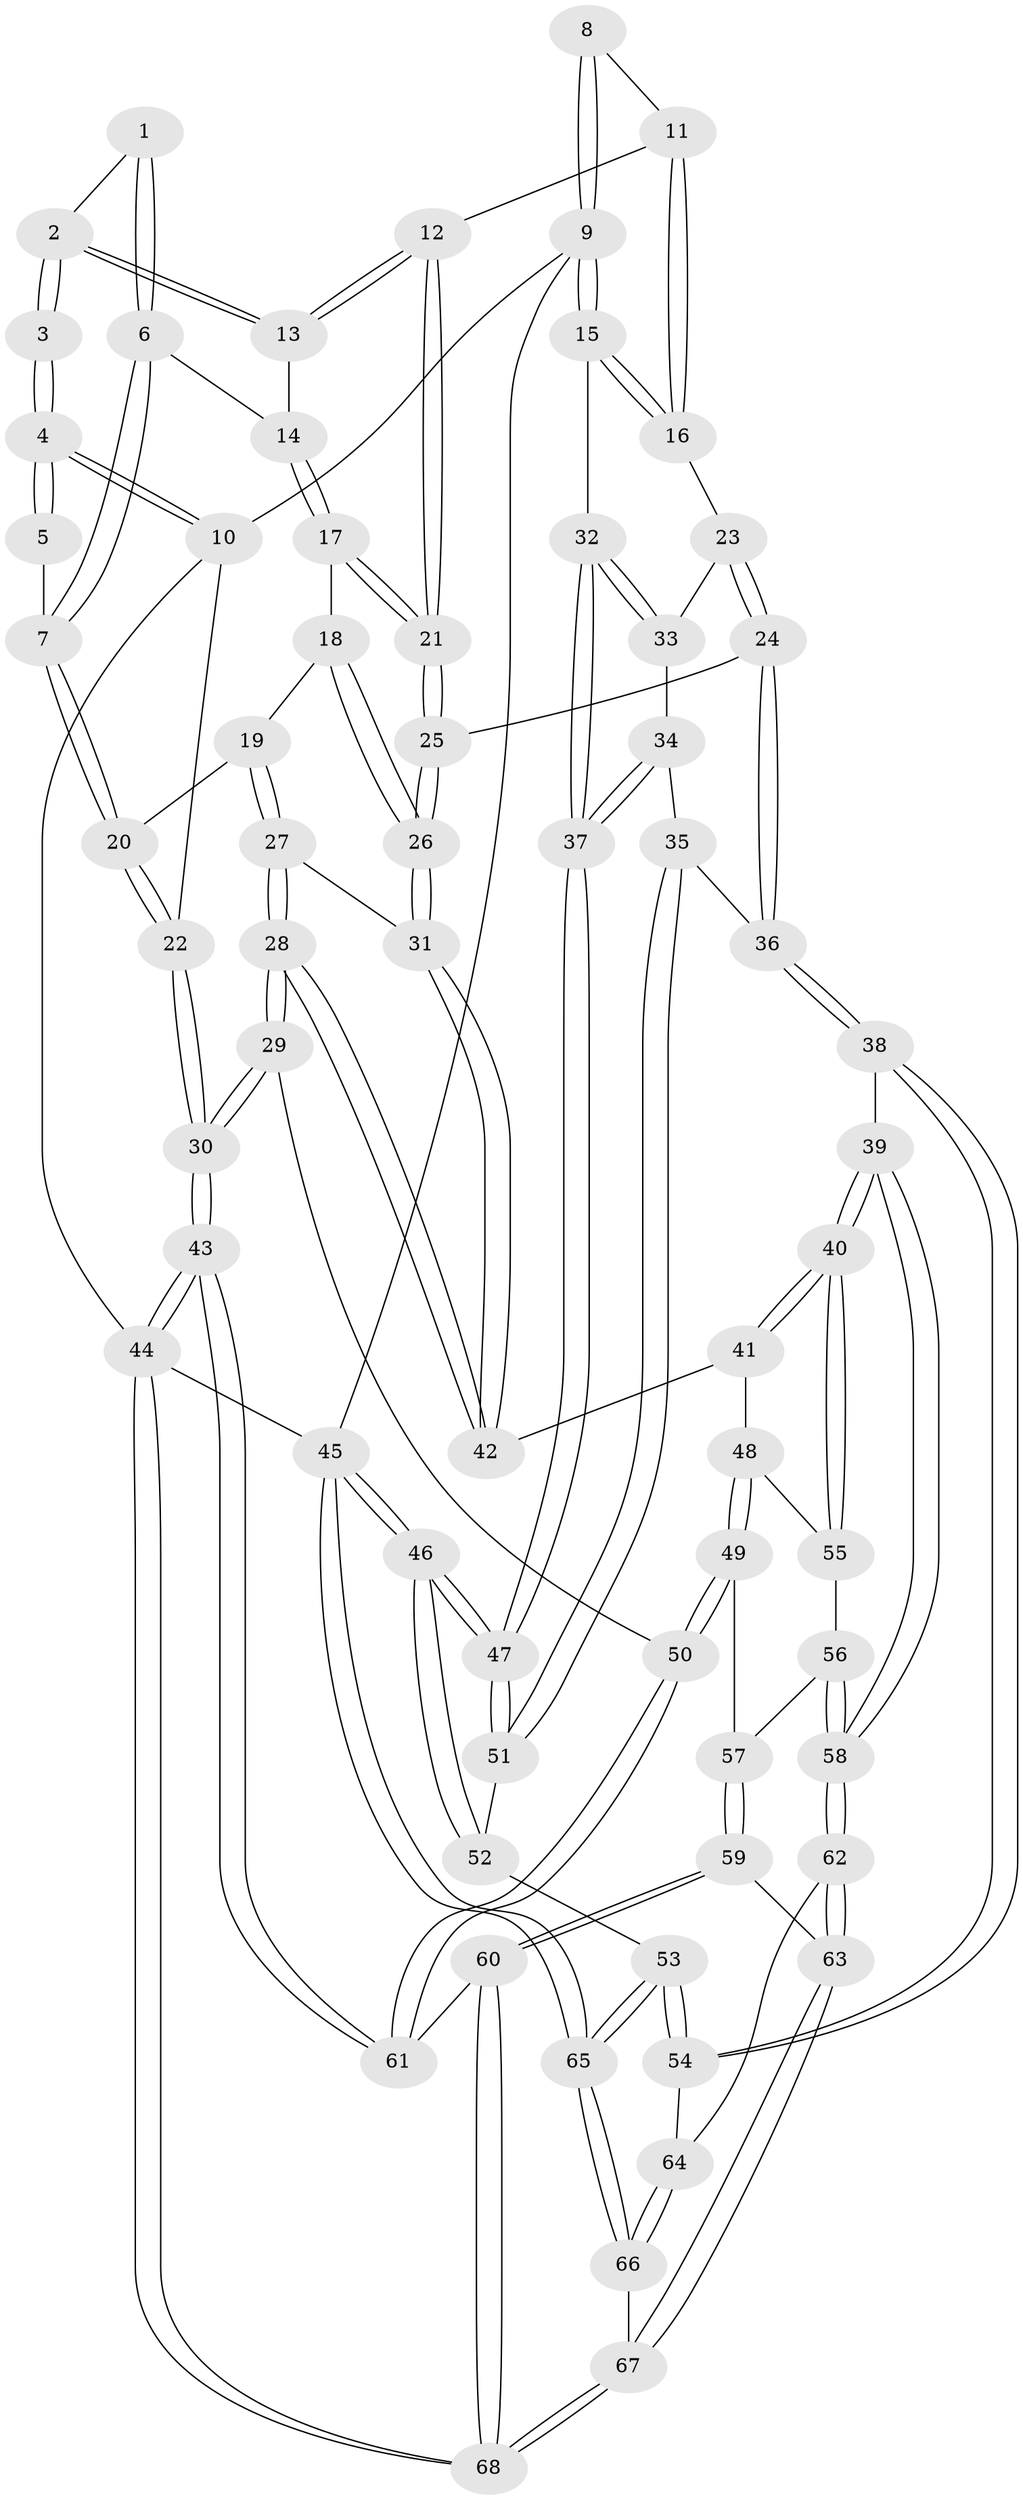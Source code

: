 // Generated by graph-tools (version 1.1) at 2025/27/03/09/25 03:27:16]
// undirected, 68 vertices, 167 edges
graph export_dot {
graph [start="1"]
  node [color=gray90,style=filled];
  1 [pos="+0.3847239048854814+0"];
  2 [pos="+0.43629324778049233+0"];
  3 [pos="+0.43637100212061974+0"];
  4 [pos="+0+0"];
  5 [pos="+0.22181006560331648+0.10302340903552097"];
  6 [pos="+0.3004458140869819+0.15637504958469173"];
  7 [pos="+0.24363080335181506+0.1946087863519678"];
  8 [pos="+0.7529775715289807+0"];
  9 [pos="+1+0"];
  10 [pos="+0+0"];
  11 [pos="+0.7337994104910255+0.09471077276454898"];
  12 [pos="+0.5618716630451592+0.1907920499100673"];
  13 [pos="+0.47866413175980344+0.09390013815060426"];
  14 [pos="+0.40198102144475084+0.19303620379802608"];
  15 [pos="+1+0"];
  16 [pos="+0.8042225611108537+0.2388172923958975"];
  17 [pos="+0.39710587016152643+0.2797163809517412"];
  18 [pos="+0.37442304699195134+0.29641877253209287"];
  19 [pos="+0.3064599230963051+0.3021527417013184"];
  20 [pos="+0.22961953864746215+0.22028958529733023"];
  21 [pos="+0.5653580066299755+0.2928188788228286"];
  22 [pos="+0+0.2815689821951442"];
  23 [pos="+0.7910326716862357+0.35074961732969384"];
  24 [pos="+0.6704932655697665+0.42773001336688676"];
  25 [pos="+0.6525107326959309+0.4232724515911851"];
  26 [pos="+0.456154042687021+0.5079587052388947"];
  27 [pos="+0.2812210346624893+0.3679260031972099"];
  28 [pos="+0.0037272031862886712+0.5270958684265338"];
  29 [pos="+0+0.5338426739993448"];
  30 [pos="+0+0.512030916097236"];
  31 [pos="+0.41129116885534656+0.5479506441283141"];
  32 [pos="+1+0.4078333477098968"];
  33 [pos="+0.8486729679973088+0.36670723872253175"];
  34 [pos="+0.8945504810015389+0.5382156515843805"];
  35 [pos="+0.7964782593491064+0.6455658770246093"];
  36 [pos="+0.7313158469884727+0.6219521053204398"];
  37 [pos="+1+0.5395966592539062"];
  38 [pos="+0.6852559717818755+0.6806919217577676"];
  39 [pos="+0.4387840416789305+0.716660302997948"];
  40 [pos="+0.4258334080627153+0.693557190284082"];
  41 [pos="+0.4049030128551728+0.6017532005376313"];
  42 [pos="+0.40033972271078194+0.5661370017538269"];
  43 [pos="+0+0.9203874293165282"];
  44 [pos="+0+1"];
  45 [pos="+1+1"];
  46 [pos="+1+1"];
  47 [pos="+1+0.6893291482556833"];
  48 [pos="+0.18270496747786857+0.7128690239555192"];
  49 [pos="+0.18225965601633015+0.7129096428993912"];
  50 [pos="+0.01978818004322431+0.6156184426677351"];
  51 [pos="+0.8975593696616061+0.7084542024117233"];
  52 [pos="+0.840758084150691+0.8445457884551879"];
  53 [pos="+0.7300377133214829+0.9030951112056252"];
  54 [pos="+0.6761167004837911+0.8479204128047492"];
  55 [pos="+0.3074991027089729+0.7228746562207913"];
  56 [pos="+0.25332745766721815+0.7946778618162736"];
  57 [pos="+0.22707794532704054+0.7969210889507232"];
  58 [pos="+0.43815558409556016+0.8532525218364831"];
  59 [pos="+0.19172440499436366+0.9120862998028388"];
  60 [pos="+0.15317473448181515+0.9415472523491676"];
  61 [pos="+0.1119044255492683+0.8976268536561569"];
  62 [pos="+0.43975040318873+0.861569379448143"];
  63 [pos="+0.43491033653771094+0.8744342360906808"];
  64 [pos="+0.5698776932742232+0.8628912216873726"];
  65 [pos="+0.7439207386635599+1"];
  66 [pos="+0.6888518237749018+1"];
  67 [pos="+0.44523043120589423+1"];
  68 [pos="+0.13669645704388306+1"];
  1 -- 2;
  1 -- 6;
  1 -- 6;
  2 -- 3;
  2 -- 3;
  2 -- 13;
  2 -- 13;
  3 -- 4;
  3 -- 4;
  4 -- 5;
  4 -- 5;
  4 -- 10;
  4 -- 10;
  5 -- 7;
  6 -- 7;
  6 -- 7;
  6 -- 14;
  7 -- 20;
  7 -- 20;
  8 -- 9;
  8 -- 9;
  8 -- 11;
  9 -- 10;
  9 -- 15;
  9 -- 15;
  9 -- 45;
  10 -- 22;
  10 -- 44;
  11 -- 12;
  11 -- 16;
  11 -- 16;
  12 -- 13;
  12 -- 13;
  12 -- 21;
  12 -- 21;
  13 -- 14;
  14 -- 17;
  14 -- 17;
  15 -- 16;
  15 -- 16;
  15 -- 32;
  16 -- 23;
  17 -- 18;
  17 -- 21;
  17 -- 21;
  18 -- 19;
  18 -- 26;
  18 -- 26;
  19 -- 20;
  19 -- 27;
  19 -- 27;
  20 -- 22;
  20 -- 22;
  21 -- 25;
  21 -- 25;
  22 -- 30;
  22 -- 30;
  23 -- 24;
  23 -- 24;
  23 -- 33;
  24 -- 25;
  24 -- 36;
  24 -- 36;
  25 -- 26;
  25 -- 26;
  26 -- 31;
  26 -- 31;
  27 -- 28;
  27 -- 28;
  27 -- 31;
  28 -- 29;
  28 -- 29;
  28 -- 42;
  28 -- 42;
  29 -- 30;
  29 -- 30;
  29 -- 50;
  30 -- 43;
  30 -- 43;
  31 -- 42;
  31 -- 42;
  32 -- 33;
  32 -- 33;
  32 -- 37;
  32 -- 37;
  33 -- 34;
  34 -- 35;
  34 -- 37;
  34 -- 37;
  35 -- 36;
  35 -- 51;
  35 -- 51;
  36 -- 38;
  36 -- 38;
  37 -- 47;
  37 -- 47;
  38 -- 39;
  38 -- 54;
  38 -- 54;
  39 -- 40;
  39 -- 40;
  39 -- 58;
  39 -- 58;
  40 -- 41;
  40 -- 41;
  40 -- 55;
  40 -- 55;
  41 -- 42;
  41 -- 48;
  43 -- 44;
  43 -- 44;
  43 -- 61;
  43 -- 61;
  44 -- 68;
  44 -- 68;
  44 -- 45;
  45 -- 46;
  45 -- 46;
  45 -- 65;
  45 -- 65;
  46 -- 47;
  46 -- 47;
  46 -- 52;
  46 -- 52;
  47 -- 51;
  47 -- 51;
  48 -- 49;
  48 -- 49;
  48 -- 55;
  49 -- 50;
  49 -- 50;
  49 -- 57;
  50 -- 61;
  50 -- 61;
  51 -- 52;
  52 -- 53;
  53 -- 54;
  53 -- 54;
  53 -- 65;
  53 -- 65;
  54 -- 64;
  55 -- 56;
  56 -- 57;
  56 -- 58;
  56 -- 58;
  57 -- 59;
  57 -- 59;
  58 -- 62;
  58 -- 62;
  59 -- 60;
  59 -- 60;
  59 -- 63;
  60 -- 61;
  60 -- 68;
  60 -- 68;
  62 -- 63;
  62 -- 63;
  62 -- 64;
  63 -- 67;
  63 -- 67;
  64 -- 66;
  64 -- 66;
  65 -- 66;
  65 -- 66;
  66 -- 67;
  67 -- 68;
  67 -- 68;
}
